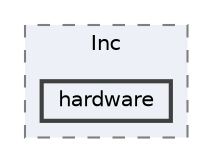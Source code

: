 digraph "Core/Inc/hardware"
{
 // LATEX_PDF_SIZE
  bgcolor="transparent";
  edge [fontname=Helvetica,fontsize=10,labelfontname=Helvetica,labelfontsize=10];
  node [fontname=Helvetica,fontsize=10,shape=box,height=0.2,width=0.4];
  compound=true
  subgraph clusterdir_e2489e887f17afa3cbc07a4ec152cdd2 {
    graph [ bgcolor="#edf0f7", pencolor="grey50", label="Inc", fontname=Helvetica,fontsize=10 style="filled,dashed", URL="dir_e2489e887f17afa3cbc07a4ec152cdd2.html",tooltip=""]
  dir_5684279766062723563e8bcb08fbb50f [label="hardware", fillcolor="#edf0f7", color="grey25", style="filled,bold", URL="dir_5684279766062723563e8bcb08fbb50f.html",tooltip=""];
  }
}
